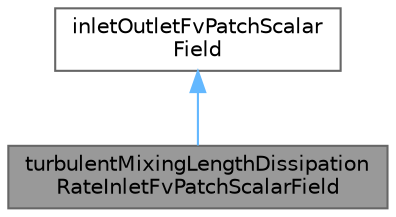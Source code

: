 digraph "turbulentMixingLengthDissipationRateInletFvPatchScalarField"
{
 // LATEX_PDF_SIZE
  bgcolor="transparent";
  edge [fontname=Helvetica,fontsize=10,labelfontname=Helvetica,labelfontsize=10];
  node [fontname=Helvetica,fontsize=10,shape=box,height=0.2,width=0.4];
  Node1 [id="Node000001",label="turbulentMixingLengthDissipation\lRateInletFvPatchScalarField",height=0.2,width=0.4,color="gray40", fillcolor="grey60", style="filled", fontcolor="black",tooltip="This boundary condition provides an inlet condition for turbulent kinetic energy dissipation rate,..."];
  Node2 -> Node1 [id="edge1_Node000001_Node000002",dir="back",color="steelblue1",style="solid",tooltip=" "];
  Node2 [id="Node000002",label="inletOutletFvPatchScalar\lField",height=0.2,width=0.4,color="gray40", fillcolor="white", style="filled",tooltip=" "];
}
